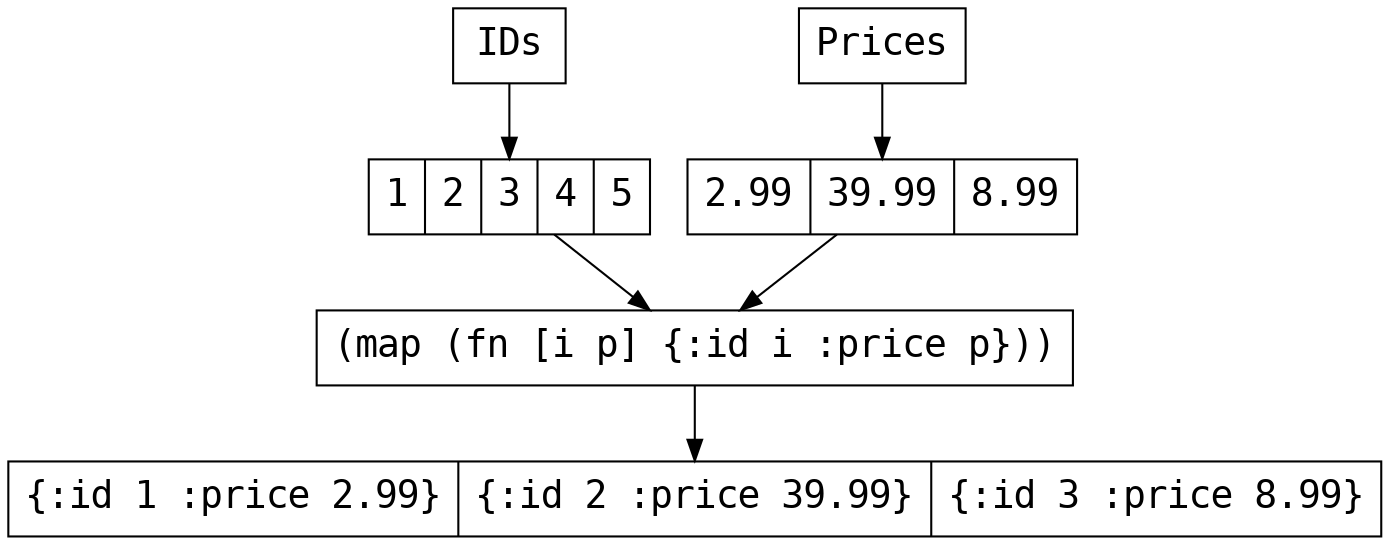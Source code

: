 digraph g {

node [shape=record, fontsize=18, fontname=Inconsolata];

prices[shape="record",label="2.99|39.99|8.99"];
ids[shape="record",label="1|2|3|4|5"];

  fn[shape="box",label="(map (fn [i p] {:id i :price p}))"];
  seq2[shape="record",label="\{:id 1 :price 2.99\}|\{:id 2 :price 39.99\}|\{:id 3 :price 8.99\}"];

  rank=same {
    lid[shape=box,label="IDs"];
    lprice[shape=box,label="Prices"];
  }

  rank=same {
    prices;
    ids;
  }

  lid -> ids -> fn;
  lprice -> prices -> fn;
  fn -> seq2;

}